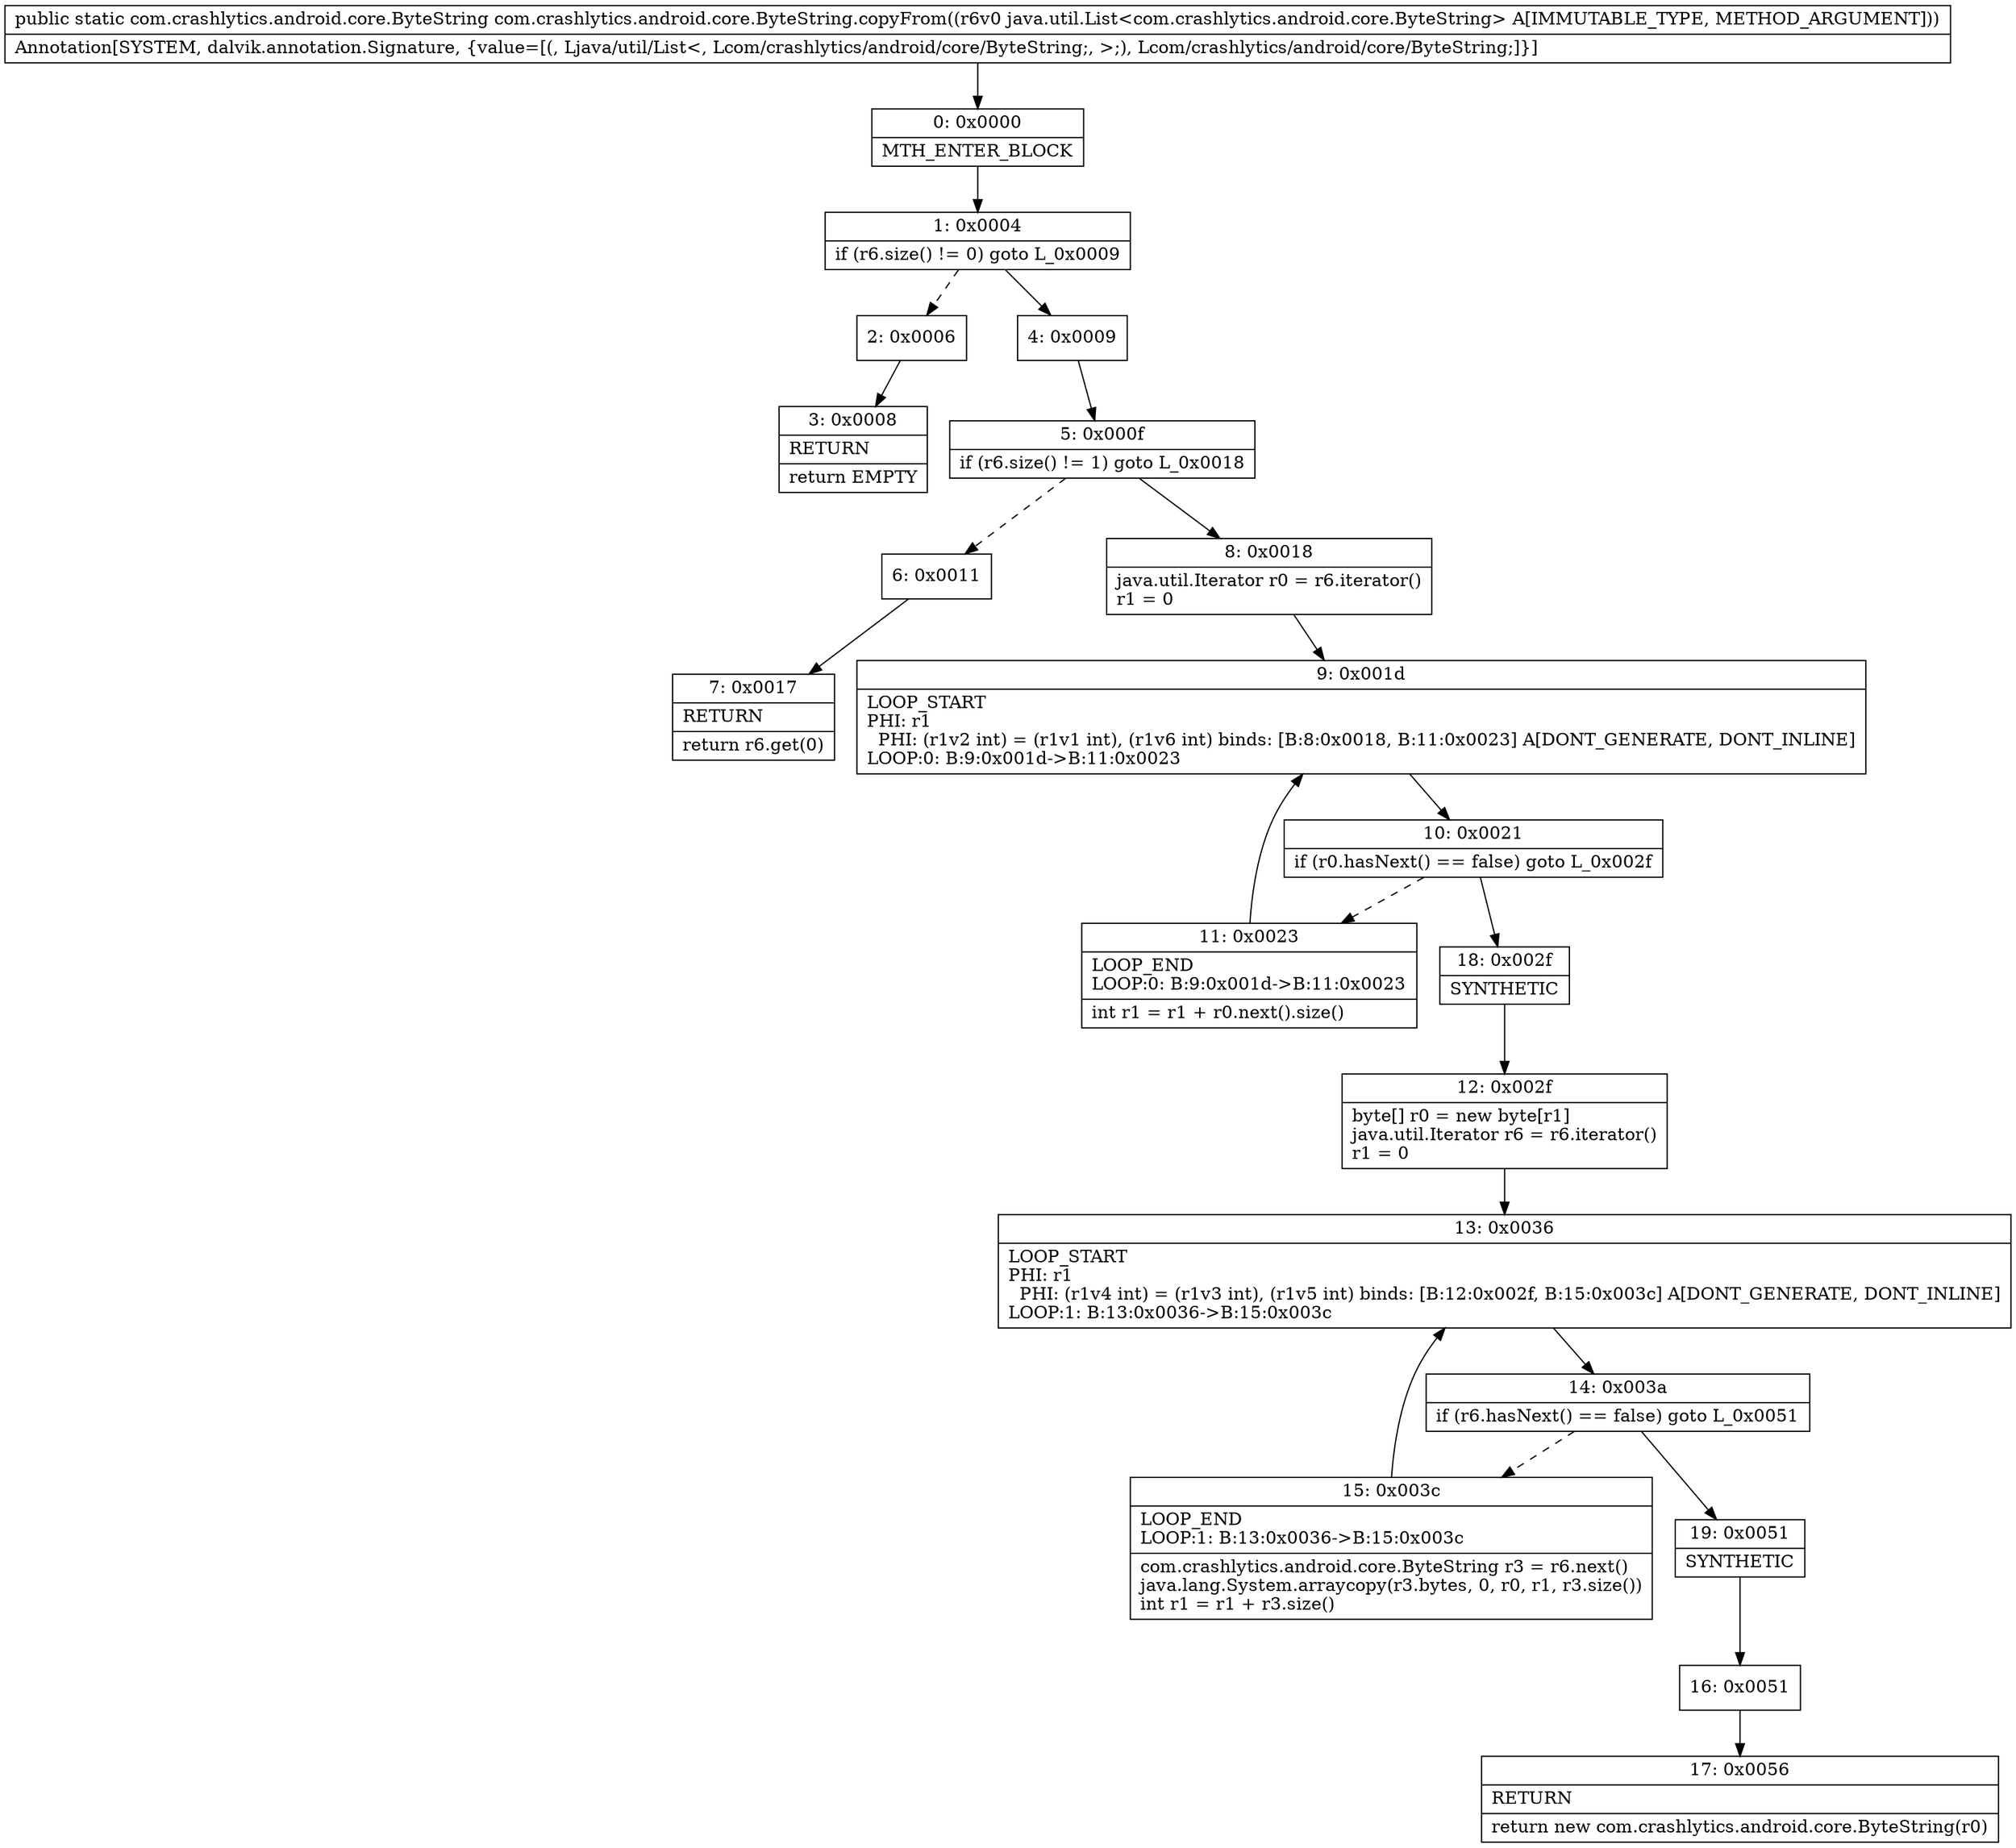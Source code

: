 digraph "CFG forcom.crashlytics.android.core.ByteString.copyFrom(Ljava\/util\/List;)Lcom\/crashlytics\/android\/core\/ByteString;" {
Node_0 [shape=record,label="{0\:\ 0x0000|MTH_ENTER_BLOCK\l}"];
Node_1 [shape=record,label="{1\:\ 0x0004|if (r6.size() != 0) goto L_0x0009\l}"];
Node_2 [shape=record,label="{2\:\ 0x0006}"];
Node_3 [shape=record,label="{3\:\ 0x0008|RETURN\l|return EMPTY\l}"];
Node_4 [shape=record,label="{4\:\ 0x0009}"];
Node_5 [shape=record,label="{5\:\ 0x000f|if (r6.size() != 1) goto L_0x0018\l}"];
Node_6 [shape=record,label="{6\:\ 0x0011}"];
Node_7 [shape=record,label="{7\:\ 0x0017|RETURN\l|return r6.get(0)\l}"];
Node_8 [shape=record,label="{8\:\ 0x0018|java.util.Iterator r0 = r6.iterator()\lr1 = 0\l}"];
Node_9 [shape=record,label="{9\:\ 0x001d|LOOP_START\lPHI: r1 \l  PHI: (r1v2 int) = (r1v1 int), (r1v6 int) binds: [B:8:0x0018, B:11:0x0023] A[DONT_GENERATE, DONT_INLINE]\lLOOP:0: B:9:0x001d\-\>B:11:0x0023\l}"];
Node_10 [shape=record,label="{10\:\ 0x0021|if (r0.hasNext() == false) goto L_0x002f\l}"];
Node_11 [shape=record,label="{11\:\ 0x0023|LOOP_END\lLOOP:0: B:9:0x001d\-\>B:11:0x0023\l|int r1 = r1 + r0.next().size()\l}"];
Node_12 [shape=record,label="{12\:\ 0x002f|byte[] r0 = new byte[r1]\ljava.util.Iterator r6 = r6.iterator()\lr1 = 0\l}"];
Node_13 [shape=record,label="{13\:\ 0x0036|LOOP_START\lPHI: r1 \l  PHI: (r1v4 int) = (r1v3 int), (r1v5 int) binds: [B:12:0x002f, B:15:0x003c] A[DONT_GENERATE, DONT_INLINE]\lLOOP:1: B:13:0x0036\-\>B:15:0x003c\l}"];
Node_14 [shape=record,label="{14\:\ 0x003a|if (r6.hasNext() == false) goto L_0x0051\l}"];
Node_15 [shape=record,label="{15\:\ 0x003c|LOOP_END\lLOOP:1: B:13:0x0036\-\>B:15:0x003c\l|com.crashlytics.android.core.ByteString r3 = r6.next()\ljava.lang.System.arraycopy(r3.bytes, 0, r0, r1, r3.size())\lint r1 = r1 + r3.size()\l}"];
Node_16 [shape=record,label="{16\:\ 0x0051}"];
Node_17 [shape=record,label="{17\:\ 0x0056|RETURN\l|return new com.crashlytics.android.core.ByteString(r0)\l}"];
Node_18 [shape=record,label="{18\:\ 0x002f|SYNTHETIC\l}"];
Node_19 [shape=record,label="{19\:\ 0x0051|SYNTHETIC\l}"];
MethodNode[shape=record,label="{public static com.crashlytics.android.core.ByteString com.crashlytics.android.core.ByteString.copyFrom((r6v0 java.util.List\<com.crashlytics.android.core.ByteString\> A[IMMUTABLE_TYPE, METHOD_ARGUMENT]))  | Annotation[SYSTEM, dalvik.annotation.Signature, \{value=[(, Ljava\/util\/List\<, Lcom\/crashlytics\/android\/core\/ByteString;, \>;), Lcom\/crashlytics\/android\/core\/ByteString;]\}]\l}"];
MethodNode -> Node_0;
Node_0 -> Node_1;
Node_1 -> Node_2[style=dashed];
Node_1 -> Node_4;
Node_2 -> Node_3;
Node_4 -> Node_5;
Node_5 -> Node_6[style=dashed];
Node_5 -> Node_8;
Node_6 -> Node_7;
Node_8 -> Node_9;
Node_9 -> Node_10;
Node_10 -> Node_11[style=dashed];
Node_10 -> Node_18;
Node_11 -> Node_9;
Node_12 -> Node_13;
Node_13 -> Node_14;
Node_14 -> Node_15[style=dashed];
Node_14 -> Node_19;
Node_15 -> Node_13;
Node_16 -> Node_17;
Node_18 -> Node_12;
Node_19 -> Node_16;
}


